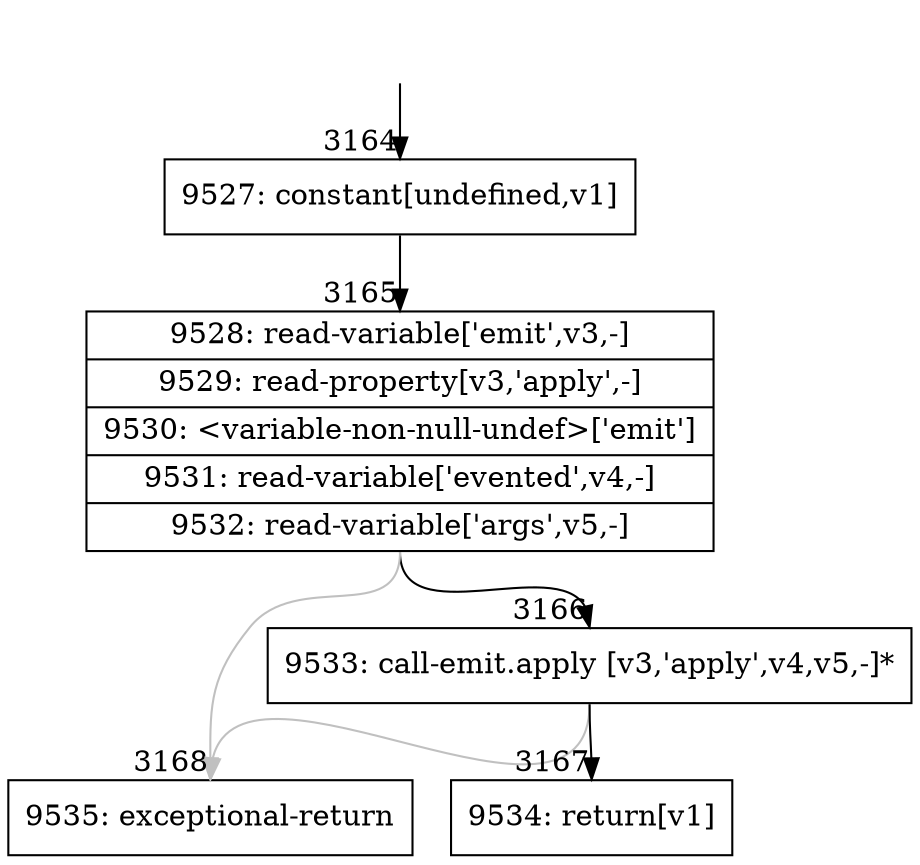 digraph {
rankdir="TD"
BB_entry196[shape=none,label=""];
BB_entry196 -> BB3164 [tailport=s, headport=n, headlabel="    3164"]
BB3164 [shape=record label="{9527: constant[undefined,v1]}" ] 
BB3164 -> BB3165 [tailport=s, headport=n, headlabel="      3165"]
BB3165 [shape=record label="{9528: read-variable['emit',v3,-]|9529: read-property[v3,'apply',-]|9530: \<variable-non-null-undef\>['emit']|9531: read-variable['evented',v4,-]|9532: read-variable['args',v5,-]}" ] 
BB3165 -> BB3166 [tailport=s, headport=n, headlabel="      3166"]
BB3165 -> BB3168 [tailport=s, headport=n, color=gray, headlabel="      3168"]
BB3166 [shape=record label="{9533: call-emit.apply [v3,'apply',v4,v5,-]*}" ] 
BB3166 -> BB3167 [tailport=s, headport=n, headlabel="      3167"]
BB3166 -> BB3168 [tailport=s, headport=n, color=gray]
BB3167 [shape=record label="{9534: return[v1]}" ] 
BB3168 [shape=record label="{9535: exceptional-return}" ] 
//#$~ 3541
}
